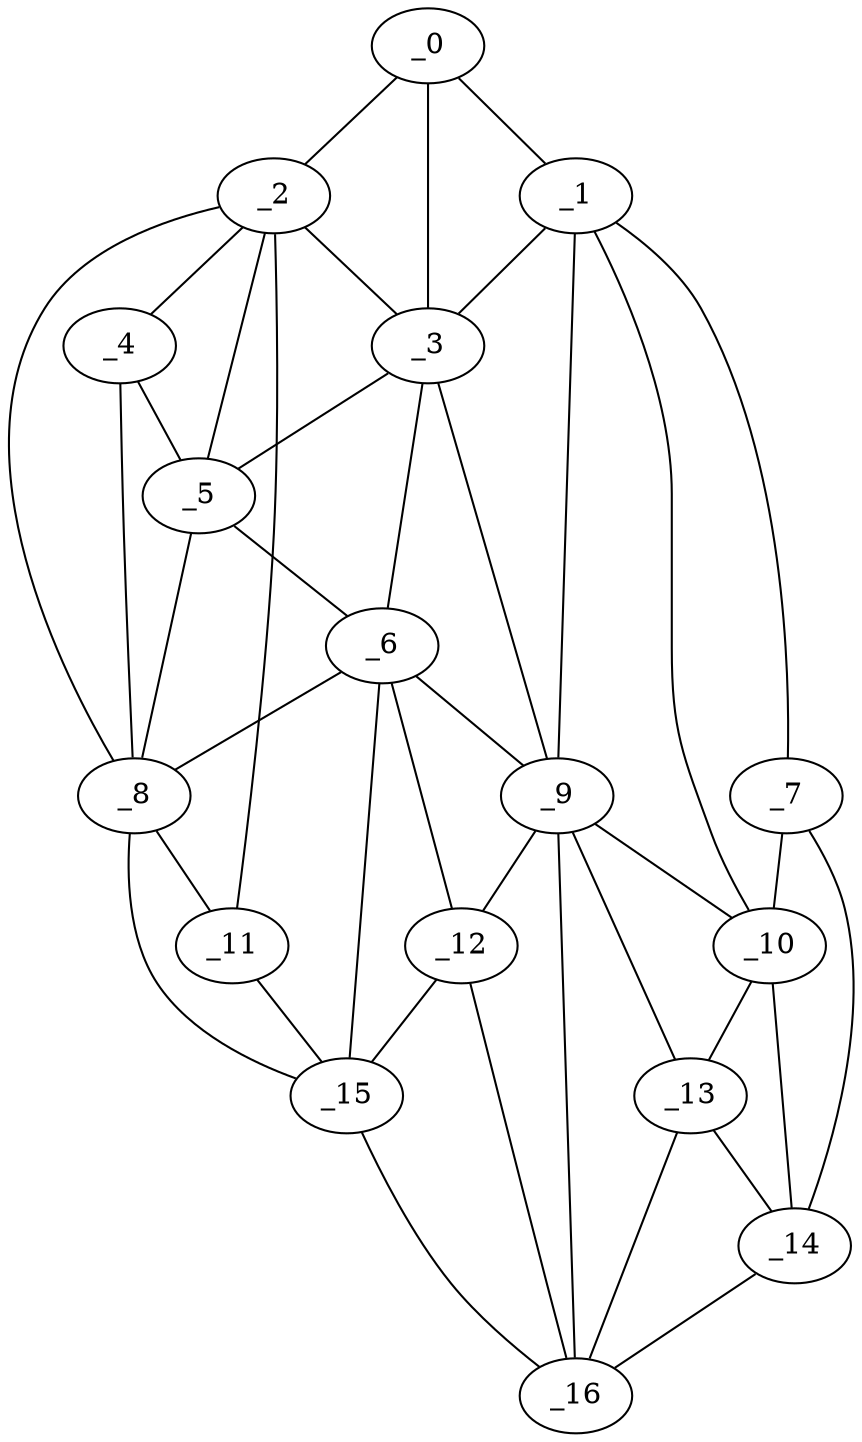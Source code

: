graph "obj7__255.gxl" {
	_0	 [x=39,
		y=9];
	_1	 [x=48,
		y=124];
	_0 -- _1	 [valence=1];
	_2	 [x=52,
		y=3];
	_0 -- _2	 [valence=1];
	_3	 [x=66,
		y=28];
	_0 -- _3	 [valence=2];
	_1 -- _3	 [valence=2];
	_7	 [x=74,
		y=125];
	_1 -- _7	 [valence=1];
	_9	 [x=81,
		y=74];
	_1 -- _9	 [valence=2];
	_10	 [x=83,
		y=106];
	_1 -- _10	 [valence=2];
	_2 -- _3	 [valence=2];
	_4	 [x=68,
		y=10];
	_2 -- _4	 [valence=1];
	_5	 [x=68,
		y=24];
	_2 -- _5	 [valence=2];
	_8	 [x=79,
		y=10];
	_2 -- _8	 [valence=1];
	_11	 [x=94,
		y=13];
	_2 -- _11	 [valence=1];
	_3 -- _5	 [valence=1];
	_6	 [x=73,
		y=30];
	_3 -- _6	 [valence=2];
	_3 -- _9	 [valence=1];
	_4 -- _5	 [valence=2];
	_4 -- _8	 [valence=2];
	_5 -- _6	 [valence=2];
	_5 -- _8	 [valence=2];
	_6 -- _8	 [valence=2];
	_6 -- _9	 [valence=1];
	_12	 [x=95,
		y=38];
	_6 -- _12	 [valence=2];
	_15	 [x=97,
		y=24];
	_6 -- _15	 [valence=1];
	_7 -- _10	 [valence=2];
	_14	 [x=96,
		y=103];
	_7 -- _14	 [valence=1];
	_8 -- _11	 [valence=2];
	_8 -- _15	 [valence=1];
	_9 -- _10	 [valence=1];
	_9 -- _12	 [valence=2];
	_13	 [x=96,
		y=95];
	_9 -- _13	 [valence=2];
	_16	 [x=97,
		y=64];
	_9 -- _16	 [valence=2];
	_10 -- _13	 [valence=2];
	_10 -- _14	 [valence=2];
	_11 -- _15	 [valence=1];
	_12 -- _15	 [valence=2];
	_12 -- _16	 [valence=2];
	_13 -- _14	 [valence=2];
	_13 -- _16	 [valence=2];
	_14 -- _16	 [valence=1];
	_15 -- _16	 [valence=1];
}
